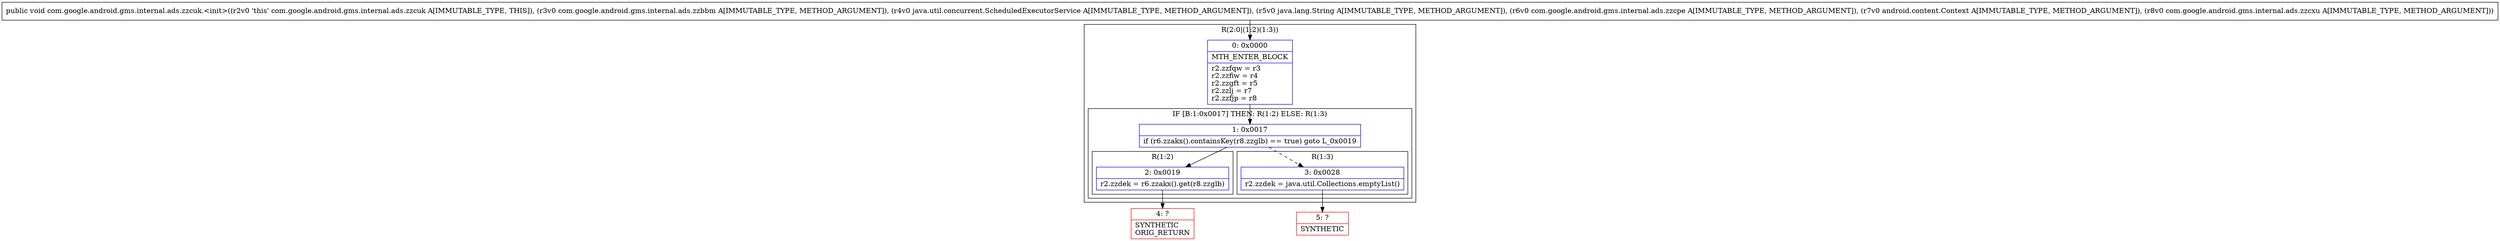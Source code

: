 digraph "CFG forcom.google.android.gms.internal.ads.zzcuk.\<init\>(Lcom\/google\/android\/gms\/internal\/ads\/zzbbm;Ljava\/util\/concurrent\/ScheduledExecutorService;Ljava\/lang\/String;Lcom\/google\/android\/gms\/internal\/ads\/zzcpe;Landroid\/content\/Context;Lcom\/google\/android\/gms\/internal\/ads\/zzcxu;)V" {
subgraph cluster_Region_266294966 {
label = "R(2:0|(1:2)(1:3))";
node [shape=record,color=blue];
Node_0 [shape=record,label="{0\:\ 0x0000|MTH_ENTER_BLOCK\l|r2.zzfqw = r3\lr2.zzfiw = r4\lr2.zzgft = r5\lr2.zzlj = r7\lr2.zzfjp = r8\l}"];
subgraph cluster_IfRegion_189602678 {
label = "IF [B:1:0x0017] THEN: R(1:2) ELSE: R(1:3)";
node [shape=record,color=blue];
Node_1 [shape=record,label="{1\:\ 0x0017|if (r6.zzakx().containsKey(r8.zzglb) == true) goto L_0x0019\l}"];
subgraph cluster_Region_1002116551 {
label = "R(1:2)";
node [shape=record,color=blue];
Node_2 [shape=record,label="{2\:\ 0x0019|r2.zzdek = r6.zzakx().get(r8.zzglb)\l}"];
}
subgraph cluster_Region_1229731939 {
label = "R(1:3)";
node [shape=record,color=blue];
Node_3 [shape=record,label="{3\:\ 0x0028|r2.zzdek = java.util.Collections.emptyList()\l}"];
}
}
}
Node_4 [shape=record,color=red,label="{4\:\ ?|SYNTHETIC\lORIG_RETURN\l}"];
Node_5 [shape=record,color=red,label="{5\:\ ?|SYNTHETIC\l}"];
MethodNode[shape=record,label="{public void com.google.android.gms.internal.ads.zzcuk.\<init\>((r2v0 'this' com.google.android.gms.internal.ads.zzcuk A[IMMUTABLE_TYPE, THIS]), (r3v0 com.google.android.gms.internal.ads.zzbbm A[IMMUTABLE_TYPE, METHOD_ARGUMENT]), (r4v0 java.util.concurrent.ScheduledExecutorService A[IMMUTABLE_TYPE, METHOD_ARGUMENT]), (r5v0 java.lang.String A[IMMUTABLE_TYPE, METHOD_ARGUMENT]), (r6v0 com.google.android.gms.internal.ads.zzcpe A[IMMUTABLE_TYPE, METHOD_ARGUMENT]), (r7v0 android.content.Context A[IMMUTABLE_TYPE, METHOD_ARGUMENT]), (r8v0 com.google.android.gms.internal.ads.zzcxu A[IMMUTABLE_TYPE, METHOD_ARGUMENT])) }"];
MethodNode -> Node_0;
Node_0 -> Node_1;
Node_1 -> Node_2;
Node_1 -> Node_3[style=dashed];
Node_2 -> Node_4;
Node_3 -> Node_5;
}

